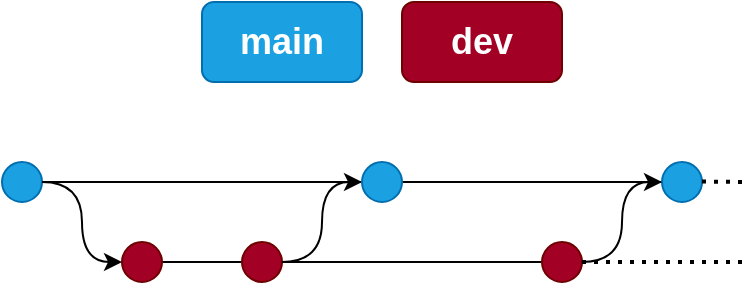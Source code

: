 <mxfile version="26.0.4">
  <diagram name="Page-1" id="iRiQHw-TxfvEgbdKPUa_">
    <mxGraphModel dx="317" dy="472" grid="1" gridSize="10" guides="1" tooltips="1" connect="1" arrows="1" fold="1" page="1" pageScale="1" pageWidth="1600" pageHeight="1200" math="0" shadow="0">
      <root>
        <mxCell id="0" />
        <mxCell id="1" parent="0" />
        <mxCell id="pUoWp5nwgVy3vfXPpJWE-1" value="&lt;b&gt;&lt;font style=&quot;font-size: 18px;&quot;&gt;main&lt;/font&gt;&lt;/b&gt;" style="rounded=1;whiteSpace=wrap;html=1;fillColor=#1ba1e2;strokeColor=#006EAF;fontColor=#ffffff;" parent="1" vertex="1">
          <mxGeometry x="490" y="210" width="80" height="40" as="geometry" />
        </mxCell>
        <mxCell id="pUoWp5nwgVy3vfXPpJWE-2" value="&lt;b&gt;&lt;font style=&quot;font-size: 18px;&quot;&gt;dev&lt;/font&gt;&lt;/b&gt;" style="rounded=1;whiteSpace=wrap;html=1;fillColor=#a20025;strokeColor=#6F0000;fontColor=#ffffff;" parent="1" vertex="1">
          <mxGeometry x="590" y="210" width="80" height="40" as="geometry" />
        </mxCell>
        <mxCell id="pUoWp5nwgVy3vfXPpJWE-9" style="edgeStyle=orthogonalEdgeStyle;rounded=0;orthogonalLoop=1;jettySize=auto;html=1;entryX=0;entryY=0.5;entryDx=0;entryDy=0;curved=1;" parent="1" source="pUoWp5nwgVy3vfXPpJWE-4" target="pUoWp5nwgVy3vfXPpJWE-8" edge="1">
          <mxGeometry relative="1" as="geometry" />
        </mxCell>
        <mxCell id="pUoWp5nwgVy3vfXPpJWE-10" style="edgeStyle=orthogonalEdgeStyle;rounded=0;orthogonalLoop=1;jettySize=auto;html=1;entryX=0;entryY=0.5;entryDx=0;entryDy=0;endArrow=none;endFill=0;" parent="1" source="pUoWp5nwgVy3vfXPpJWE-6" target="pUoWp5nwgVy3vfXPpJWE-7" edge="1">
          <mxGeometry relative="1" as="geometry" />
        </mxCell>
        <mxCell id="pUoWp5nwgVy3vfXPpJWE-4" value="" style="ellipse;whiteSpace=wrap;html=1;fillColor=#1ba1e2;fontColor=#ffffff;strokeColor=#006EAF;" parent="1" vertex="1">
          <mxGeometry x="390" y="290" width="20" height="20" as="geometry" />
        </mxCell>
        <mxCell id="pUoWp5nwgVy3vfXPpJWE-7" value="" style="ellipse;whiteSpace=wrap;html=1;fillColor=#1ba1e2;fontColor=#ffffff;strokeColor=#006EAF;" parent="1" vertex="1">
          <mxGeometry x="720" y="290" width="20" height="20" as="geometry" />
        </mxCell>
        <mxCell id="pUoWp5nwgVy3vfXPpJWE-13" style="edgeStyle=orthogonalEdgeStyle;rounded=0;orthogonalLoop=1;jettySize=auto;html=1;entryX=0;entryY=0.5;entryDx=0;entryDy=0;endArrow=none;endFill=0;" parent="1" source="pUoWp5nwgVy3vfXPpJWE-8" target="pUoWp5nwgVy3vfXPpJWE-12" edge="1">
          <mxGeometry relative="1" as="geometry" />
        </mxCell>
        <mxCell id="pUoWp5nwgVy3vfXPpJWE-8" value="" style="ellipse;whiteSpace=wrap;html=1;fillColor=#a20025;fontColor=#ffffff;strokeColor=#6F0000;" parent="1" vertex="1">
          <mxGeometry x="450" y="330" width="20" height="20" as="geometry" />
        </mxCell>
        <mxCell id="pUoWp5nwgVy3vfXPpJWE-16" style="edgeStyle=orthogonalEdgeStyle;rounded=0;orthogonalLoop=1;jettySize=auto;html=1;entryX=0;entryY=0.5;entryDx=0;entryDy=0;endArrow=none;endFill=0;" parent="1" source="pUoWp5nwgVy3vfXPpJWE-12" target="pUoWp5nwgVy3vfXPpJWE-15" edge="1">
          <mxGeometry relative="1" as="geometry" />
        </mxCell>
        <mxCell id="pUoWp5nwgVy3vfXPpJWE-12" value="" style="ellipse;whiteSpace=wrap;html=1;fillColor=#a20025;fontColor=#ffffff;strokeColor=#6F0000;" parent="1" vertex="1">
          <mxGeometry x="510" y="330" width="20" height="20" as="geometry" />
        </mxCell>
        <mxCell id="pUoWp5nwgVy3vfXPpJWE-14" style="edgeStyle=orthogonalEdgeStyle;rounded=0;orthogonalLoop=1;jettySize=auto;html=1;entryX=0;entryY=0.5;entryDx=0;entryDy=0;curved=1;exitX=1;exitY=0.5;exitDx=0;exitDy=0;" parent="1" source="pUoWp5nwgVy3vfXPpJWE-12" target="pUoWp5nwgVy3vfXPpJWE-6" edge="1">
          <mxGeometry relative="1" as="geometry">
            <mxPoint x="420" y="310" as="sourcePoint" />
            <mxPoint x="460" y="390" as="targetPoint" />
          </mxGeometry>
        </mxCell>
        <mxCell id="pUoWp5nwgVy3vfXPpJWE-15" value="" style="ellipse;whiteSpace=wrap;html=1;fillColor=#a20025;fontColor=#ffffff;strokeColor=#6F0000;" parent="1" vertex="1">
          <mxGeometry x="660" y="330" width="20" height="20" as="geometry" />
        </mxCell>
        <mxCell id="pUoWp5nwgVy3vfXPpJWE-18" style="edgeStyle=orthogonalEdgeStyle;rounded=0;orthogonalLoop=1;jettySize=auto;html=1;entryX=0;entryY=0.5;entryDx=0;entryDy=0;curved=1;exitX=1;exitY=0.5;exitDx=0;exitDy=0;" parent="1" source="pUoWp5nwgVy3vfXPpJWE-15" target="pUoWp5nwgVy3vfXPpJWE-7" edge="1">
          <mxGeometry relative="1" as="geometry">
            <mxPoint x="610" y="460" as="sourcePoint" />
            <mxPoint x="650" y="400" as="targetPoint" />
          </mxGeometry>
        </mxCell>
        <mxCell id="pUoWp5nwgVy3vfXPpJWE-22" value="" style="edgeStyle=orthogonalEdgeStyle;rounded=0;orthogonalLoop=1;jettySize=auto;html=1;entryX=0;entryY=0.5;entryDx=0;entryDy=0;endArrow=none;endFill=0;" parent="1" source="pUoWp5nwgVy3vfXPpJWE-4" target="pUoWp5nwgVy3vfXPpJWE-6" edge="1">
          <mxGeometry relative="1" as="geometry">
            <mxPoint x="410" y="300" as="sourcePoint" />
            <mxPoint x="610" y="300" as="targetPoint" />
          </mxGeometry>
        </mxCell>
        <mxCell id="pUoWp5nwgVy3vfXPpJWE-6" value="" style="ellipse;whiteSpace=wrap;html=1;fillColor=#1ba1e2;fontColor=#ffffff;strokeColor=#006EAF;" parent="1" vertex="1">
          <mxGeometry x="570" y="290" width="20" height="20" as="geometry" />
        </mxCell>
        <mxCell id="pUoWp5nwgVy3vfXPpJWE-30" value="" style="endArrow=none;dashed=1;html=1;strokeWidth=2;rounded=0;entryX=1;entryY=0.5;entryDx=0;entryDy=0;dashPattern=1 2;" parent="1" edge="1">
          <mxGeometry width="50" height="50" relative="1" as="geometry">
            <mxPoint x="760" y="300" as="sourcePoint" />
            <mxPoint x="740" y="299.76" as="targetPoint" />
          </mxGeometry>
        </mxCell>
        <mxCell id="pUoWp5nwgVy3vfXPpJWE-31" value="" style="endArrow=none;dashed=1;html=1;strokeWidth=2;rounded=0;entryX=1;entryY=0.5;entryDx=0;entryDy=0;dashPattern=1 2;" parent="1" target="pUoWp5nwgVy3vfXPpJWE-15" edge="1">
          <mxGeometry width="50" height="50" relative="1" as="geometry">
            <mxPoint x="760" y="340" as="sourcePoint" />
            <mxPoint x="750" y="309.76" as="targetPoint" />
          </mxGeometry>
        </mxCell>
      </root>
    </mxGraphModel>
  </diagram>
</mxfile>
